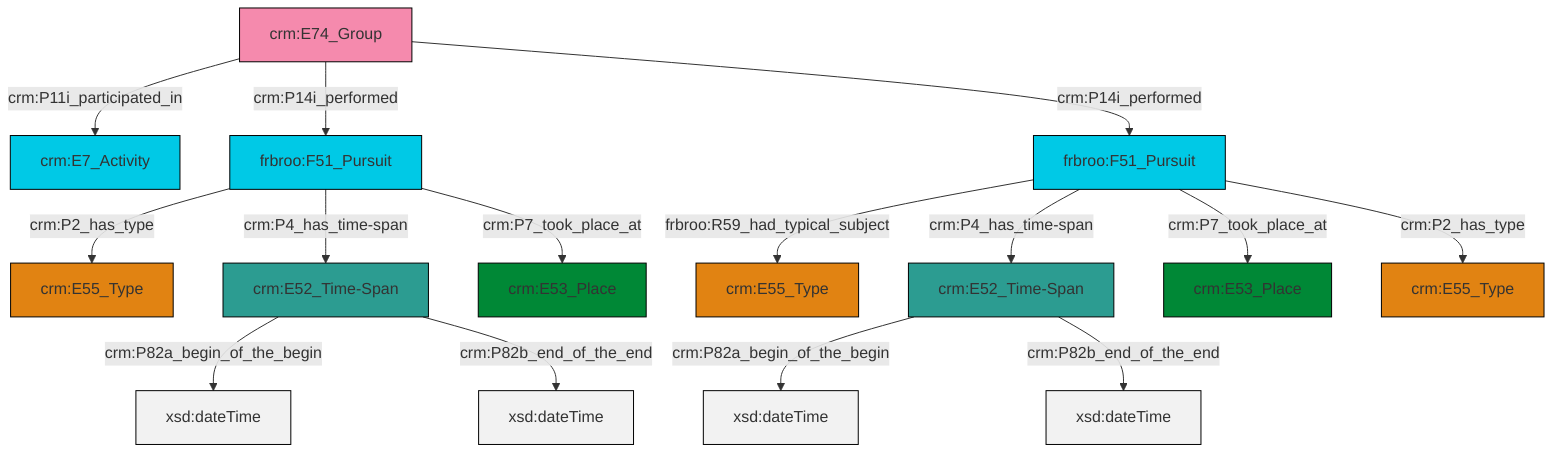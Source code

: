 graph TD
classDef Literal fill:#f2f2f2,stroke:#000000;
classDef CRM_Entity fill:#FFFFFF,stroke:#000000;
classDef Temporal_Entity fill:#00C9E6, stroke:#000000;
classDef Type fill:#E18312, stroke:#000000;
classDef Time-Span fill:#2C9C91, stroke:#000000;
classDef Appellation fill:#FFEB7F, stroke:#000000;
classDef Place fill:#008836, stroke:#000000;
classDef Persistent_Item fill:#B266B2, stroke:#000000;
classDef Conceptual_Object fill:#FFD700, stroke:#000000;
classDef Physical_Thing fill:#D2B48C, stroke:#000000;
classDef Actor fill:#f58aad, stroke:#000000;
classDef PC_Classes fill:#4ce600, stroke:#000000;
classDef Multi fill:#cccccc,stroke:#000000;

2["crm:E52_Time-Span"]:::Time-Span -->|crm:P82a_begin_of_the_begin| 4[xsd:dateTime]:::Literal
2["crm:E52_Time-Span"]:::Time-Span -->|crm:P82b_end_of_the_end| 5[xsd:dateTime]:::Literal
7["frbroo:F51_Pursuit"]:::Temporal_Entity -->|frbroo:R59_had_typical_subject| 8["crm:E55_Type"]:::Type
11["frbroo:F51_Pursuit"]:::Temporal_Entity -->|crm:P2_has_type| 0["crm:E55_Type"]:::Type
11["frbroo:F51_Pursuit"]:::Temporal_Entity -->|crm:P4_has_time-span| 2["crm:E52_Time-Span"]:::Time-Span
12["crm:E52_Time-Span"]:::Time-Span -->|crm:P82a_begin_of_the_begin| 13[xsd:dateTime]:::Literal
7["frbroo:F51_Pursuit"]:::Temporal_Entity -->|crm:P4_has_time-span| 12["crm:E52_Time-Span"]:::Time-Span
7["frbroo:F51_Pursuit"]:::Temporal_Entity -->|crm:P7_took_place_at| 14["crm:E53_Place"]:::Place
15["crm:E74_Group"]:::Actor -->|crm:P11i_participated_in| 16["crm:E7_Activity"]:::Temporal_Entity
7["frbroo:F51_Pursuit"]:::Temporal_Entity -->|crm:P2_has_type| 9["crm:E55_Type"]:::Type
11["frbroo:F51_Pursuit"]:::Temporal_Entity -->|crm:P7_took_place_at| 20["crm:E53_Place"]:::Place
12["crm:E52_Time-Span"]:::Time-Span -->|crm:P82b_end_of_the_end| 21[xsd:dateTime]:::Literal
15["crm:E74_Group"]:::Actor -->|crm:P14i_performed| 11["frbroo:F51_Pursuit"]:::Temporal_Entity
15["crm:E74_Group"]:::Actor -->|crm:P14i_performed| 7["frbroo:F51_Pursuit"]:::Temporal_Entity